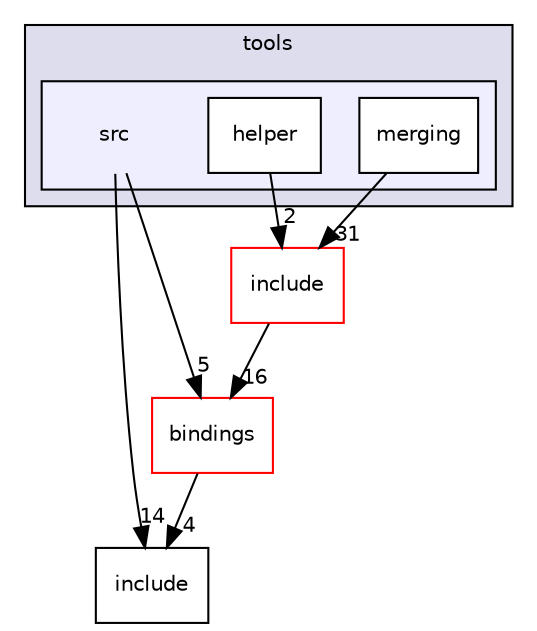 digraph "src" {
  compound=true
  node [ fontsize="10", fontname="Helvetica"];
  edge [ labelfontsize="10", labelfontname="Helvetica"];
  subgraph clusterdir_89fa086523ca714548e7966bf1a47b6b {
    graph [ bgcolor="#ddddee", pencolor="black", label="tools" fontname="Helvetica", fontsize="10", URL="dir_89fa086523ca714548e7966bf1a47b6b.html"]
  subgraph clusterdir_1c1974961be6c63e1eb7f86ea176fae0 {
    graph [ bgcolor="#eeeeff", pencolor="black", label="" URL="dir_1c1974961be6c63e1eb7f86ea176fae0.html"];
    dir_1c1974961be6c63e1eb7f86ea176fae0 [shape=plaintext label="src"];
    dir_dc145127ba81d15a7b8639e8ef462a4d [shape=box label="helper" color="black" fillcolor="white" style="filled" URL="dir_dc145127ba81d15a7b8639e8ef462a4d.html"];
    dir_507832afc9332fafae7ad917cc83c25a [shape=box label="merging" color="black" fillcolor="white" style="filled" URL="dir_507832afc9332fafae7ad917cc83c25a.html"];
  }
  }
  dir_8b1d150e9f156064a1b3b6bfd83b297b [shape=box label="include" fillcolor="white" style="filled" color="red" URL="dir_8b1d150e9f156064a1b3b6bfd83b297b.html"];
  dir_b0856f6b0d80ccb263b2f415c91f9e17 [shape=box label="include" URL="dir_b0856f6b0d80ccb263b2f415c91f9e17.html"];
  dir_ea91a2a72b7cbbf988d2bd2cd1d23e49 [shape=box label="bindings" fillcolor="white" style="filled" color="red" URL="dir_ea91a2a72b7cbbf988d2bd2cd1d23e49.html"];
  dir_8b1d150e9f156064a1b3b6bfd83b297b->dir_ea91a2a72b7cbbf988d2bd2cd1d23e49 [headlabel="16", labeldistance=1.5 headhref="dir_000014_000001.html"];
  dir_507832afc9332fafae7ad917cc83c25a->dir_8b1d150e9f156064a1b3b6bfd83b297b [headlabel="31", labeldistance=1.5 headhref="dir_000013_000014.html"];
  dir_dc145127ba81d15a7b8639e8ef462a4d->dir_8b1d150e9f156064a1b3b6bfd83b297b [headlabel="2", labeldistance=1.5 headhref="dir_000022_000014.html"];
  dir_1c1974961be6c63e1eb7f86ea176fae0->dir_b0856f6b0d80ccb263b2f415c91f9e17 [headlabel="14", labeldistance=1.5 headhref="dir_000012_000034.html"];
  dir_1c1974961be6c63e1eb7f86ea176fae0->dir_ea91a2a72b7cbbf988d2bd2cd1d23e49 [headlabel="5", labeldistance=1.5 headhref="dir_000012_000001.html"];
  dir_ea91a2a72b7cbbf988d2bd2cd1d23e49->dir_b0856f6b0d80ccb263b2f415c91f9e17 [headlabel="4", labeldistance=1.5 headhref="dir_000001_000034.html"];
}
